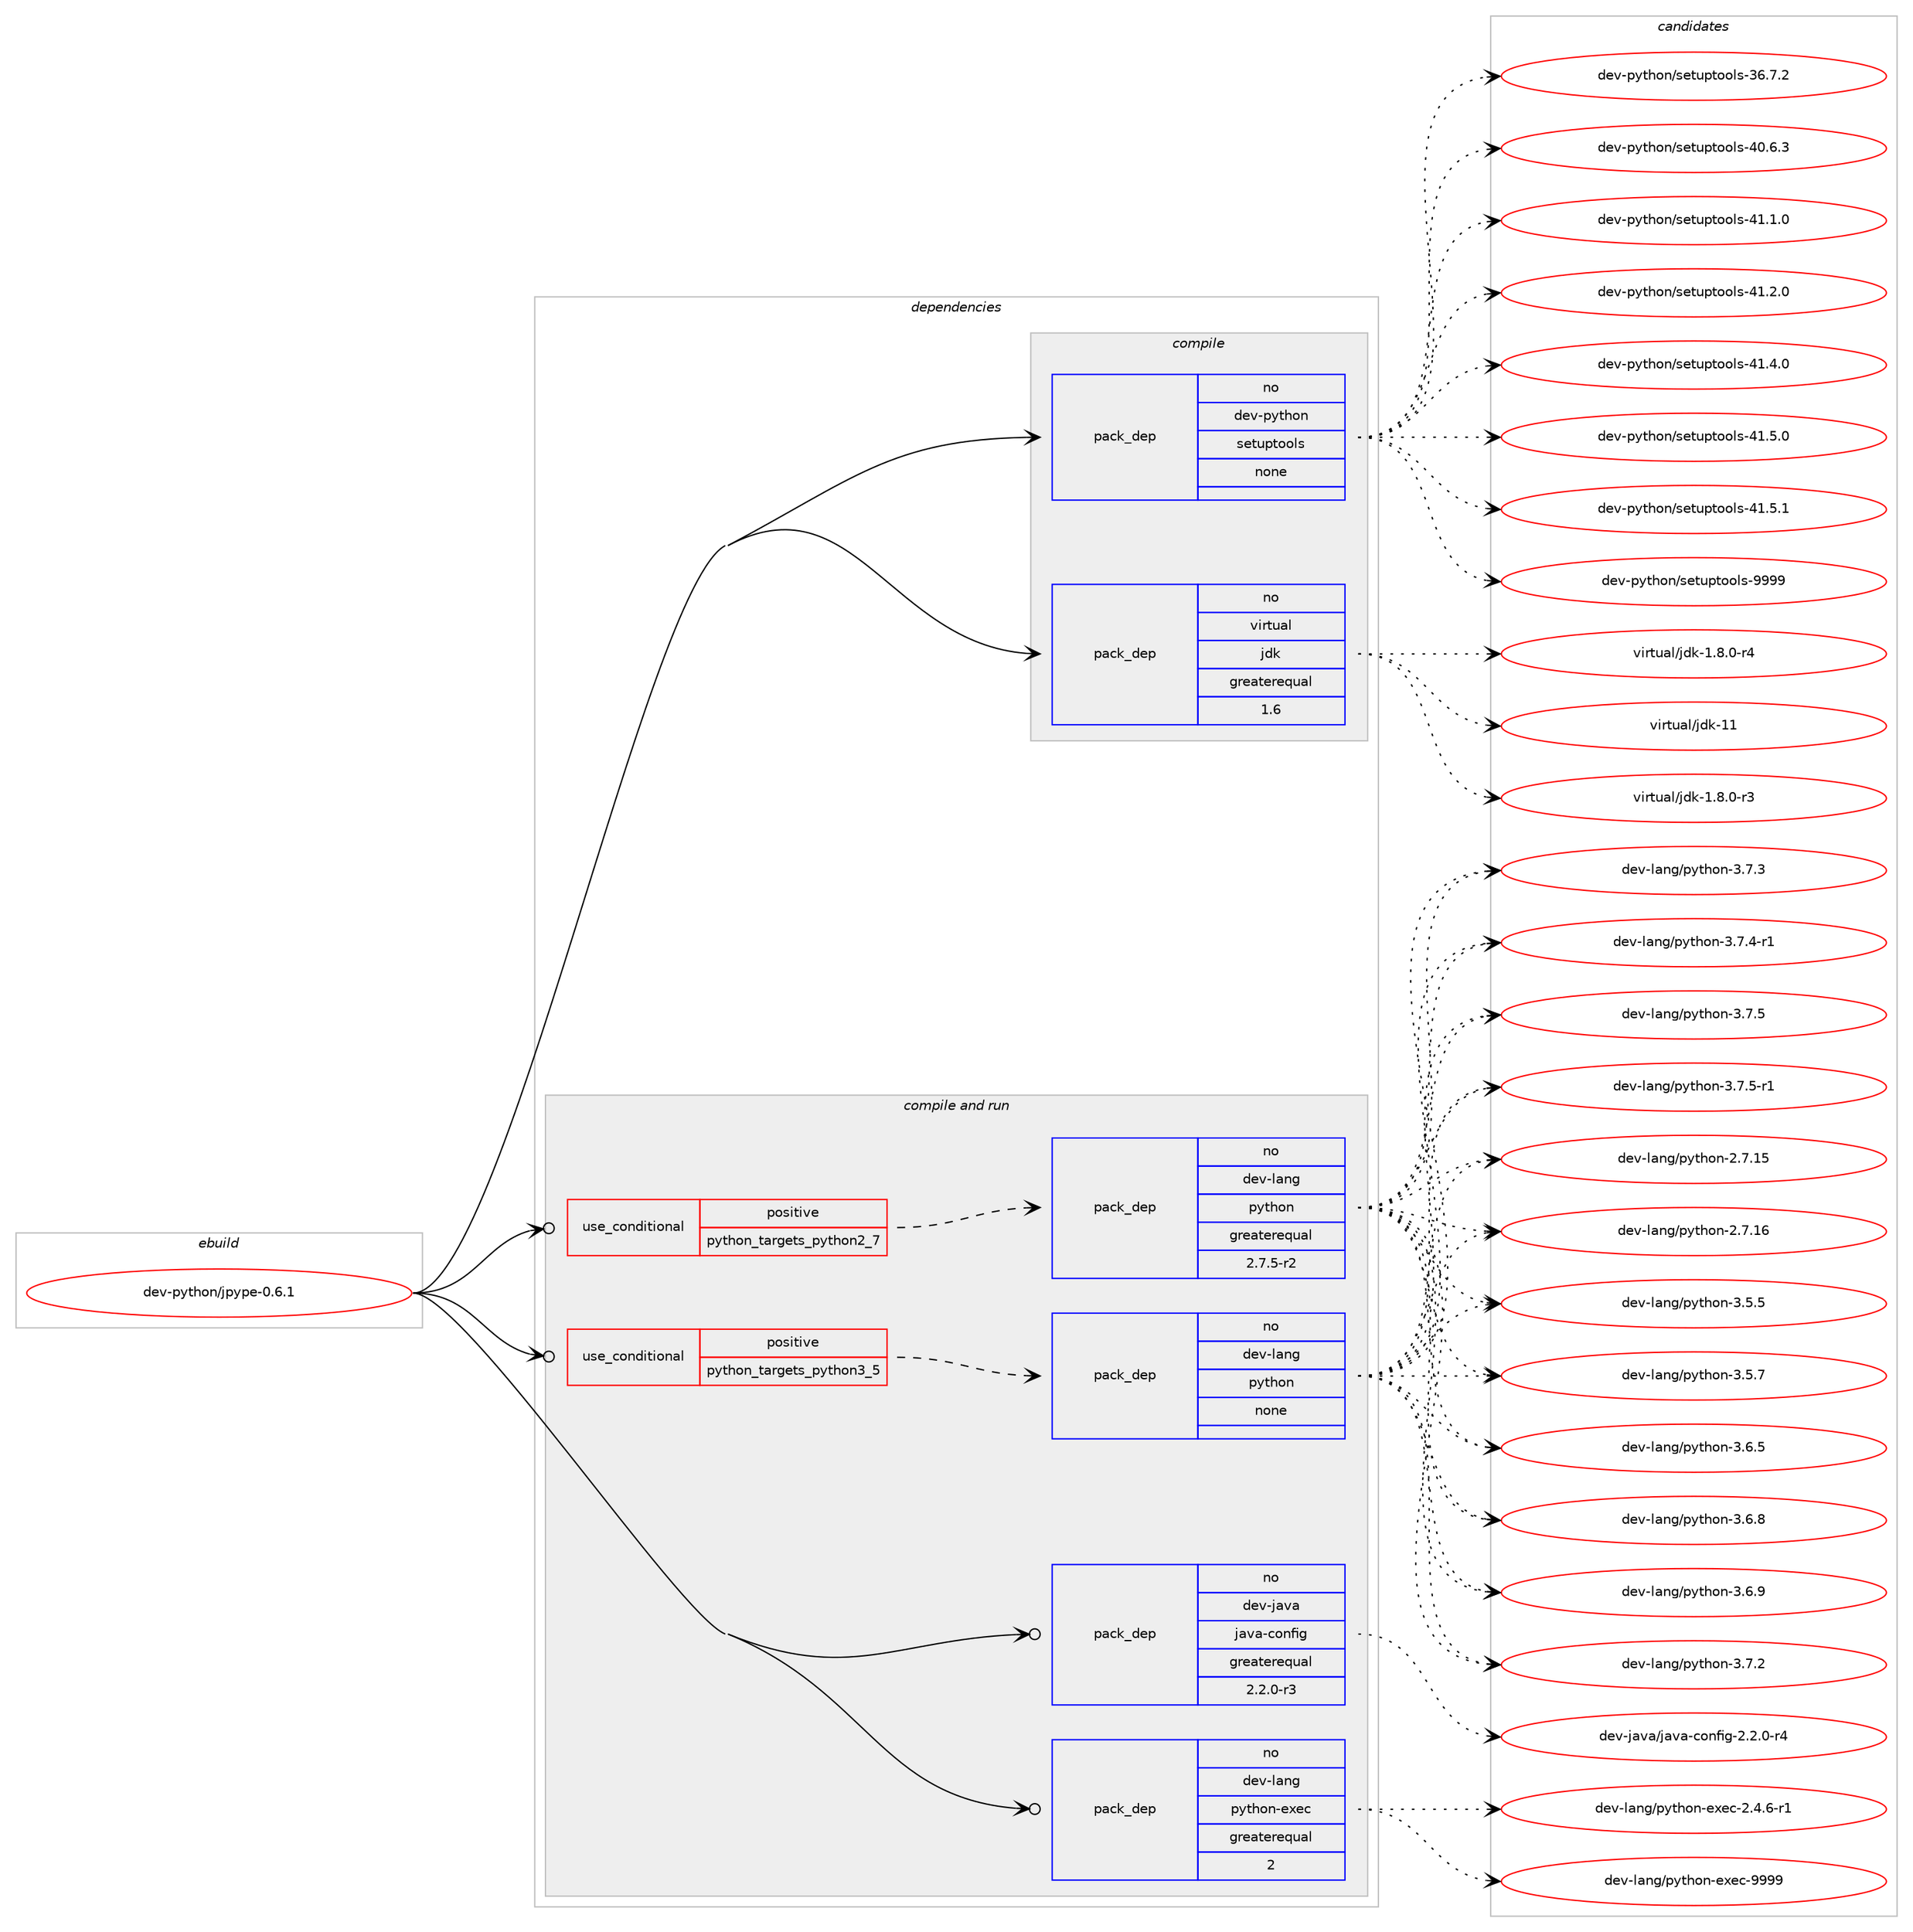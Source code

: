 digraph prolog {

# *************
# Graph options
# *************

newrank=true;
concentrate=true;
compound=true;
graph [rankdir=LR,fontname=Helvetica,fontsize=10,ranksep=1.5];#, ranksep=2.5, nodesep=0.2];
edge  [arrowhead=vee];
node  [fontname=Helvetica,fontsize=10];

# **********
# The ebuild
# **********

subgraph cluster_leftcol {
color=gray;
rank=same;
label=<<i>ebuild</i>>;
id [label="dev-python/jpype-0.6.1", color=red, width=4, href="../dev-python/jpype-0.6.1.svg"];
}

# ****************
# The dependencies
# ****************

subgraph cluster_midcol {
color=gray;
label=<<i>dependencies</i>>;
subgraph cluster_compile {
fillcolor="#eeeeee";
style=filled;
label=<<i>compile</i>>;
subgraph pack458095 {
dependency611378 [label=<<TABLE BORDER="0" CELLBORDER="1" CELLSPACING="0" CELLPADDING="4" WIDTH="220"><TR><TD ROWSPAN="6" CELLPADDING="30">pack_dep</TD></TR><TR><TD WIDTH="110">no</TD></TR><TR><TD>dev-python</TD></TR><TR><TD>setuptools</TD></TR><TR><TD>none</TD></TR><TR><TD></TD></TR></TABLE>>, shape=none, color=blue];
}
id:e -> dependency611378:w [weight=20,style="solid",arrowhead="vee"];
subgraph pack458096 {
dependency611379 [label=<<TABLE BORDER="0" CELLBORDER="1" CELLSPACING="0" CELLPADDING="4" WIDTH="220"><TR><TD ROWSPAN="6" CELLPADDING="30">pack_dep</TD></TR><TR><TD WIDTH="110">no</TD></TR><TR><TD>virtual</TD></TR><TR><TD>jdk</TD></TR><TR><TD>greaterequal</TD></TR><TR><TD>1.6</TD></TR></TABLE>>, shape=none, color=blue];
}
id:e -> dependency611379:w [weight=20,style="solid",arrowhead="vee"];
}
subgraph cluster_compileandrun {
fillcolor="#eeeeee";
style=filled;
label=<<i>compile and run</i>>;
subgraph cond141480 {
dependency611380 [label=<<TABLE BORDER="0" CELLBORDER="1" CELLSPACING="0" CELLPADDING="4"><TR><TD ROWSPAN="3" CELLPADDING="10">use_conditional</TD></TR><TR><TD>positive</TD></TR><TR><TD>python_targets_python2_7</TD></TR></TABLE>>, shape=none, color=red];
subgraph pack458097 {
dependency611381 [label=<<TABLE BORDER="0" CELLBORDER="1" CELLSPACING="0" CELLPADDING="4" WIDTH="220"><TR><TD ROWSPAN="6" CELLPADDING="30">pack_dep</TD></TR><TR><TD WIDTH="110">no</TD></TR><TR><TD>dev-lang</TD></TR><TR><TD>python</TD></TR><TR><TD>greaterequal</TD></TR><TR><TD>2.7.5-r2</TD></TR></TABLE>>, shape=none, color=blue];
}
dependency611380:e -> dependency611381:w [weight=20,style="dashed",arrowhead="vee"];
}
id:e -> dependency611380:w [weight=20,style="solid",arrowhead="odotvee"];
subgraph cond141481 {
dependency611382 [label=<<TABLE BORDER="0" CELLBORDER="1" CELLSPACING="0" CELLPADDING="4"><TR><TD ROWSPAN="3" CELLPADDING="10">use_conditional</TD></TR><TR><TD>positive</TD></TR><TR><TD>python_targets_python3_5</TD></TR></TABLE>>, shape=none, color=red];
subgraph pack458098 {
dependency611383 [label=<<TABLE BORDER="0" CELLBORDER="1" CELLSPACING="0" CELLPADDING="4" WIDTH="220"><TR><TD ROWSPAN="6" CELLPADDING="30">pack_dep</TD></TR><TR><TD WIDTH="110">no</TD></TR><TR><TD>dev-lang</TD></TR><TR><TD>python</TD></TR><TR><TD>none</TD></TR><TR><TD></TD></TR></TABLE>>, shape=none, color=blue];
}
dependency611382:e -> dependency611383:w [weight=20,style="dashed",arrowhead="vee"];
}
id:e -> dependency611382:w [weight=20,style="solid",arrowhead="odotvee"];
subgraph pack458099 {
dependency611384 [label=<<TABLE BORDER="0" CELLBORDER="1" CELLSPACING="0" CELLPADDING="4" WIDTH="220"><TR><TD ROWSPAN="6" CELLPADDING="30">pack_dep</TD></TR><TR><TD WIDTH="110">no</TD></TR><TR><TD>dev-java</TD></TR><TR><TD>java-config</TD></TR><TR><TD>greaterequal</TD></TR><TR><TD>2.2.0-r3</TD></TR></TABLE>>, shape=none, color=blue];
}
id:e -> dependency611384:w [weight=20,style="solid",arrowhead="odotvee"];
subgraph pack458100 {
dependency611385 [label=<<TABLE BORDER="0" CELLBORDER="1" CELLSPACING="0" CELLPADDING="4" WIDTH="220"><TR><TD ROWSPAN="6" CELLPADDING="30">pack_dep</TD></TR><TR><TD WIDTH="110">no</TD></TR><TR><TD>dev-lang</TD></TR><TR><TD>python-exec</TD></TR><TR><TD>greaterequal</TD></TR><TR><TD>2</TD></TR></TABLE>>, shape=none, color=blue];
}
id:e -> dependency611385:w [weight=20,style="solid",arrowhead="odotvee"];
}
subgraph cluster_run {
fillcolor="#eeeeee";
style=filled;
label=<<i>run</i>>;
}
}

# **************
# The candidates
# **************

subgraph cluster_choices {
rank=same;
color=gray;
label=<<i>candidates</i>>;

subgraph choice458095 {
color=black;
nodesep=1;
choice100101118451121211161041111104711510111611711211611111110811545515446554650 [label="dev-python/setuptools-36.7.2", color=red, width=4,href="../dev-python/setuptools-36.7.2.svg"];
choice100101118451121211161041111104711510111611711211611111110811545524846544651 [label="dev-python/setuptools-40.6.3", color=red, width=4,href="../dev-python/setuptools-40.6.3.svg"];
choice100101118451121211161041111104711510111611711211611111110811545524946494648 [label="dev-python/setuptools-41.1.0", color=red, width=4,href="../dev-python/setuptools-41.1.0.svg"];
choice100101118451121211161041111104711510111611711211611111110811545524946504648 [label="dev-python/setuptools-41.2.0", color=red, width=4,href="../dev-python/setuptools-41.2.0.svg"];
choice100101118451121211161041111104711510111611711211611111110811545524946524648 [label="dev-python/setuptools-41.4.0", color=red, width=4,href="../dev-python/setuptools-41.4.0.svg"];
choice100101118451121211161041111104711510111611711211611111110811545524946534648 [label="dev-python/setuptools-41.5.0", color=red, width=4,href="../dev-python/setuptools-41.5.0.svg"];
choice100101118451121211161041111104711510111611711211611111110811545524946534649 [label="dev-python/setuptools-41.5.1", color=red, width=4,href="../dev-python/setuptools-41.5.1.svg"];
choice10010111845112121116104111110471151011161171121161111111081154557575757 [label="dev-python/setuptools-9999", color=red, width=4,href="../dev-python/setuptools-9999.svg"];
dependency611378:e -> choice100101118451121211161041111104711510111611711211611111110811545515446554650:w [style=dotted,weight="100"];
dependency611378:e -> choice100101118451121211161041111104711510111611711211611111110811545524846544651:w [style=dotted,weight="100"];
dependency611378:e -> choice100101118451121211161041111104711510111611711211611111110811545524946494648:w [style=dotted,weight="100"];
dependency611378:e -> choice100101118451121211161041111104711510111611711211611111110811545524946504648:w [style=dotted,weight="100"];
dependency611378:e -> choice100101118451121211161041111104711510111611711211611111110811545524946524648:w [style=dotted,weight="100"];
dependency611378:e -> choice100101118451121211161041111104711510111611711211611111110811545524946534648:w [style=dotted,weight="100"];
dependency611378:e -> choice100101118451121211161041111104711510111611711211611111110811545524946534649:w [style=dotted,weight="100"];
dependency611378:e -> choice10010111845112121116104111110471151011161171121161111111081154557575757:w [style=dotted,weight="100"];
}
subgraph choice458096 {
color=black;
nodesep=1;
choice11810511411611797108471061001074549465646484511451 [label="virtual/jdk-1.8.0-r3", color=red, width=4,href="../virtual/jdk-1.8.0-r3.svg"];
choice11810511411611797108471061001074549465646484511452 [label="virtual/jdk-1.8.0-r4", color=red, width=4,href="../virtual/jdk-1.8.0-r4.svg"];
choice1181051141161179710847106100107454949 [label="virtual/jdk-11", color=red, width=4,href="../virtual/jdk-11.svg"];
dependency611379:e -> choice11810511411611797108471061001074549465646484511451:w [style=dotted,weight="100"];
dependency611379:e -> choice11810511411611797108471061001074549465646484511452:w [style=dotted,weight="100"];
dependency611379:e -> choice1181051141161179710847106100107454949:w [style=dotted,weight="100"];
}
subgraph choice458097 {
color=black;
nodesep=1;
choice10010111845108971101034711212111610411111045504655464953 [label="dev-lang/python-2.7.15", color=red, width=4,href="../dev-lang/python-2.7.15.svg"];
choice10010111845108971101034711212111610411111045504655464954 [label="dev-lang/python-2.7.16", color=red, width=4,href="../dev-lang/python-2.7.16.svg"];
choice100101118451089711010347112121116104111110455146534653 [label="dev-lang/python-3.5.5", color=red, width=4,href="../dev-lang/python-3.5.5.svg"];
choice100101118451089711010347112121116104111110455146534655 [label="dev-lang/python-3.5.7", color=red, width=4,href="../dev-lang/python-3.5.7.svg"];
choice100101118451089711010347112121116104111110455146544653 [label="dev-lang/python-3.6.5", color=red, width=4,href="../dev-lang/python-3.6.5.svg"];
choice100101118451089711010347112121116104111110455146544656 [label="dev-lang/python-3.6.8", color=red, width=4,href="../dev-lang/python-3.6.8.svg"];
choice100101118451089711010347112121116104111110455146544657 [label="dev-lang/python-3.6.9", color=red, width=4,href="../dev-lang/python-3.6.9.svg"];
choice100101118451089711010347112121116104111110455146554650 [label="dev-lang/python-3.7.2", color=red, width=4,href="../dev-lang/python-3.7.2.svg"];
choice100101118451089711010347112121116104111110455146554651 [label="dev-lang/python-3.7.3", color=red, width=4,href="../dev-lang/python-3.7.3.svg"];
choice1001011184510897110103471121211161041111104551465546524511449 [label="dev-lang/python-3.7.4-r1", color=red, width=4,href="../dev-lang/python-3.7.4-r1.svg"];
choice100101118451089711010347112121116104111110455146554653 [label="dev-lang/python-3.7.5", color=red, width=4,href="../dev-lang/python-3.7.5.svg"];
choice1001011184510897110103471121211161041111104551465546534511449 [label="dev-lang/python-3.7.5-r1", color=red, width=4,href="../dev-lang/python-3.7.5-r1.svg"];
dependency611381:e -> choice10010111845108971101034711212111610411111045504655464953:w [style=dotted,weight="100"];
dependency611381:e -> choice10010111845108971101034711212111610411111045504655464954:w [style=dotted,weight="100"];
dependency611381:e -> choice100101118451089711010347112121116104111110455146534653:w [style=dotted,weight="100"];
dependency611381:e -> choice100101118451089711010347112121116104111110455146534655:w [style=dotted,weight="100"];
dependency611381:e -> choice100101118451089711010347112121116104111110455146544653:w [style=dotted,weight="100"];
dependency611381:e -> choice100101118451089711010347112121116104111110455146544656:w [style=dotted,weight="100"];
dependency611381:e -> choice100101118451089711010347112121116104111110455146544657:w [style=dotted,weight="100"];
dependency611381:e -> choice100101118451089711010347112121116104111110455146554650:w [style=dotted,weight="100"];
dependency611381:e -> choice100101118451089711010347112121116104111110455146554651:w [style=dotted,weight="100"];
dependency611381:e -> choice1001011184510897110103471121211161041111104551465546524511449:w [style=dotted,weight="100"];
dependency611381:e -> choice100101118451089711010347112121116104111110455146554653:w [style=dotted,weight="100"];
dependency611381:e -> choice1001011184510897110103471121211161041111104551465546534511449:w [style=dotted,weight="100"];
}
subgraph choice458098 {
color=black;
nodesep=1;
choice10010111845108971101034711212111610411111045504655464953 [label="dev-lang/python-2.7.15", color=red, width=4,href="../dev-lang/python-2.7.15.svg"];
choice10010111845108971101034711212111610411111045504655464954 [label="dev-lang/python-2.7.16", color=red, width=4,href="../dev-lang/python-2.7.16.svg"];
choice100101118451089711010347112121116104111110455146534653 [label="dev-lang/python-3.5.5", color=red, width=4,href="../dev-lang/python-3.5.5.svg"];
choice100101118451089711010347112121116104111110455146534655 [label="dev-lang/python-3.5.7", color=red, width=4,href="../dev-lang/python-3.5.7.svg"];
choice100101118451089711010347112121116104111110455146544653 [label="dev-lang/python-3.6.5", color=red, width=4,href="../dev-lang/python-3.6.5.svg"];
choice100101118451089711010347112121116104111110455146544656 [label="dev-lang/python-3.6.8", color=red, width=4,href="../dev-lang/python-3.6.8.svg"];
choice100101118451089711010347112121116104111110455146544657 [label="dev-lang/python-3.6.9", color=red, width=4,href="../dev-lang/python-3.6.9.svg"];
choice100101118451089711010347112121116104111110455146554650 [label="dev-lang/python-3.7.2", color=red, width=4,href="../dev-lang/python-3.7.2.svg"];
choice100101118451089711010347112121116104111110455146554651 [label="dev-lang/python-3.7.3", color=red, width=4,href="../dev-lang/python-3.7.3.svg"];
choice1001011184510897110103471121211161041111104551465546524511449 [label="dev-lang/python-3.7.4-r1", color=red, width=4,href="../dev-lang/python-3.7.4-r1.svg"];
choice100101118451089711010347112121116104111110455146554653 [label="dev-lang/python-3.7.5", color=red, width=4,href="../dev-lang/python-3.7.5.svg"];
choice1001011184510897110103471121211161041111104551465546534511449 [label="dev-lang/python-3.7.5-r1", color=red, width=4,href="../dev-lang/python-3.7.5-r1.svg"];
dependency611383:e -> choice10010111845108971101034711212111610411111045504655464953:w [style=dotted,weight="100"];
dependency611383:e -> choice10010111845108971101034711212111610411111045504655464954:w [style=dotted,weight="100"];
dependency611383:e -> choice100101118451089711010347112121116104111110455146534653:w [style=dotted,weight="100"];
dependency611383:e -> choice100101118451089711010347112121116104111110455146534655:w [style=dotted,weight="100"];
dependency611383:e -> choice100101118451089711010347112121116104111110455146544653:w [style=dotted,weight="100"];
dependency611383:e -> choice100101118451089711010347112121116104111110455146544656:w [style=dotted,weight="100"];
dependency611383:e -> choice100101118451089711010347112121116104111110455146544657:w [style=dotted,weight="100"];
dependency611383:e -> choice100101118451089711010347112121116104111110455146554650:w [style=dotted,weight="100"];
dependency611383:e -> choice100101118451089711010347112121116104111110455146554651:w [style=dotted,weight="100"];
dependency611383:e -> choice1001011184510897110103471121211161041111104551465546524511449:w [style=dotted,weight="100"];
dependency611383:e -> choice100101118451089711010347112121116104111110455146554653:w [style=dotted,weight="100"];
dependency611383:e -> choice1001011184510897110103471121211161041111104551465546534511449:w [style=dotted,weight="100"];
}
subgraph choice458099 {
color=black;
nodesep=1;
choice10010111845106971189747106971189745991111101021051034550465046484511452 [label="dev-java/java-config-2.2.0-r4", color=red, width=4,href="../dev-java/java-config-2.2.0-r4.svg"];
dependency611384:e -> choice10010111845106971189747106971189745991111101021051034550465046484511452:w [style=dotted,weight="100"];
}
subgraph choice458100 {
color=black;
nodesep=1;
choice10010111845108971101034711212111610411111045101120101994550465246544511449 [label="dev-lang/python-exec-2.4.6-r1", color=red, width=4,href="../dev-lang/python-exec-2.4.6-r1.svg"];
choice10010111845108971101034711212111610411111045101120101994557575757 [label="dev-lang/python-exec-9999", color=red, width=4,href="../dev-lang/python-exec-9999.svg"];
dependency611385:e -> choice10010111845108971101034711212111610411111045101120101994550465246544511449:w [style=dotted,weight="100"];
dependency611385:e -> choice10010111845108971101034711212111610411111045101120101994557575757:w [style=dotted,weight="100"];
}
}

}
